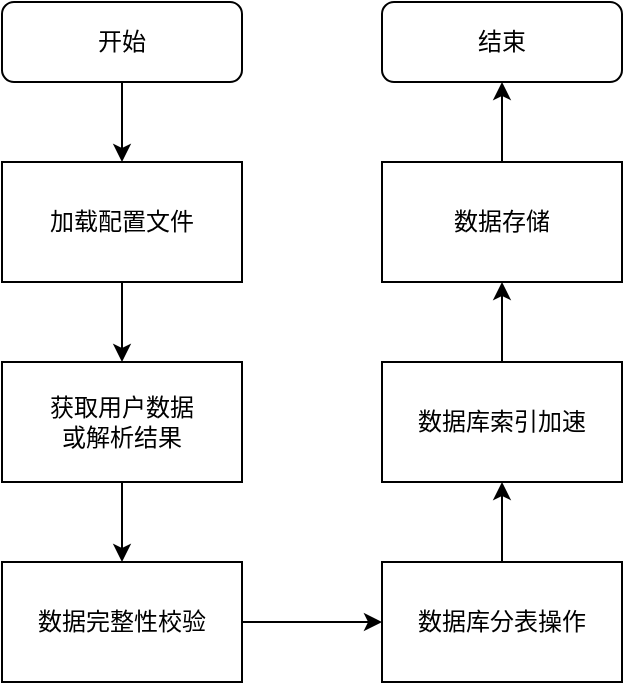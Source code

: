 <mxfile version="15.2.7" type="device"><diagram id="C5RBs43oDa-KdzZeNtuy" name="Page-1"><mxGraphModel dx="1326" dy="966" grid="1" gridSize="10" guides="1" tooltips="1" connect="1" arrows="1" fold="1" page="1" pageScale="1" pageWidth="827" pageHeight="1169" math="0" shadow="0"><root><mxCell id="WIyWlLk6GJQsqaUBKTNV-0"/><mxCell id="WIyWlLk6GJQsqaUBKTNV-1" parent="WIyWlLk6GJQsqaUBKTNV-0"/><mxCell id="sB47qocvLWl0X6cSBXEZ-1" style="edgeStyle=orthogonalEdgeStyle;rounded=0;orthogonalLoop=1;jettySize=auto;html=1;exitX=0.5;exitY=1;exitDx=0;exitDy=0;entryX=0.5;entryY=0;entryDx=0;entryDy=0;" edge="1" parent="WIyWlLk6GJQsqaUBKTNV-1" source="WIyWlLk6GJQsqaUBKTNV-3" target="sB47qocvLWl0X6cSBXEZ-0"><mxGeometry relative="1" as="geometry"/></mxCell><mxCell id="WIyWlLk6GJQsqaUBKTNV-3" value="开始" style="rounded=1;whiteSpace=wrap;html=1;fontSize=12;glass=0;strokeWidth=1;shadow=0;" parent="WIyWlLk6GJQsqaUBKTNV-1" vertex="1"><mxGeometry x="160" y="80" width="120" height="40" as="geometry"/></mxCell><mxCell id="sB47qocvLWl0X6cSBXEZ-3" style="edgeStyle=orthogonalEdgeStyle;rounded=0;orthogonalLoop=1;jettySize=auto;html=1;exitX=0.5;exitY=1;exitDx=0;exitDy=0;" edge="1" parent="WIyWlLk6GJQsqaUBKTNV-1" source="sB47qocvLWl0X6cSBXEZ-0" target="sB47qocvLWl0X6cSBXEZ-2"><mxGeometry relative="1" as="geometry"/></mxCell><mxCell id="sB47qocvLWl0X6cSBXEZ-0" value="加载配置文件" style="rounded=0;whiteSpace=wrap;html=1;" vertex="1" parent="WIyWlLk6GJQsqaUBKTNV-1"><mxGeometry x="160" y="160" width="120" height="60" as="geometry"/></mxCell><mxCell id="sB47qocvLWl0X6cSBXEZ-5" style="edgeStyle=orthogonalEdgeStyle;rounded=0;orthogonalLoop=1;jettySize=auto;html=1;exitX=0.5;exitY=1;exitDx=0;exitDy=0;entryX=0.5;entryY=0;entryDx=0;entryDy=0;" edge="1" parent="WIyWlLk6GJQsqaUBKTNV-1" source="sB47qocvLWl0X6cSBXEZ-2" target="sB47qocvLWl0X6cSBXEZ-4"><mxGeometry relative="1" as="geometry"/></mxCell><mxCell id="sB47qocvLWl0X6cSBXEZ-2" value="获取用户数据&lt;br&gt;或解析结果" style="rounded=0;whiteSpace=wrap;html=1;" vertex="1" parent="WIyWlLk6GJQsqaUBKTNV-1"><mxGeometry x="160" y="260" width="120" height="60" as="geometry"/></mxCell><mxCell id="sB47qocvLWl0X6cSBXEZ-7" style="edgeStyle=orthogonalEdgeStyle;rounded=0;orthogonalLoop=1;jettySize=auto;html=1;exitX=1;exitY=0.5;exitDx=0;exitDy=0;" edge="1" parent="WIyWlLk6GJQsqaUBKTNV-1" source="sB47qocvLWl0X6cSBXEZ-4" target="sB47qocvLWl0X6cSBXEZ-6"><mxGeometry relative="1" as="geometry"/></mxCell><mxCell id="sB47qocvLWl0X6cSBXEZ-4" value="数据完整性校验" style="rounded=0;whiteSpace=wrap;html=1;" vertex="1" parent="WIyWlLk6GJQsqaUBKTNV-1"><mxGeometry x="160" y="360" width="120" height="60" as="geometry"/></mxCell><mxCell id="sB47qocvLWl0X6cSBXEZ-9" style="edgeStyle=orthogonalEdgeStyle;rounded=0;orthogonalLoop=1;jettySize=auto;html=1;exitX=0.5;exitY=0;exitDx=0;exitDy=0;entryX=0.5;entryY=1;entryDx=0;entryDy=0;" edge="1" parent="WIyWlLk6GJQsqaUBKTNV-1" source="sB47qocvLWl0X6cSBXEZ-6" target="sB47qocvLWl0X6cSBXEZ-8"><mxGeometry relative="1" as="geometry"/></mxCell><mxCell id="sB47qocvLWl0X6cSBXEZ-6" value="数据库分表操作" style="rounded=0;whiteSpace=wrap;html=1;" vertex="1" parent="WIyWlLk6GJQsqaUBKTNV-1"><mxGeometry x="350" y="360" width="120" height="60" as="geometry"/></mxCell><mxCell id="sB47qocvLWl0X6cSBXEZ-14" style="edgeStyle=orthogonalEdgeStyle;rounded=0;orthogonalLoop=1;jettySize=auto;html=1;exitX=0.5;exitY=0;exitDx=0;exitDy=0;entryX=0.5;entryY=1;entryDx=0;entryDy=0;" edge="1" parent="WIyWlLk6GJQsqaUBKTNV-1" source="sB47qocvLWl0X6cSBXEZ-8" target="sB47qocvLWl0X6cSBXEZ-10"><mxGeometry relative="1" as="geometry"/></mxCell><mxCell id="sB47qocvLWl0X6cSBXEZ-8" value="数据库索引加速" style="rounded=0;whiteSpace=wrap;html=1;" vertex="1" parent="WIyWlLk6GJQsqaUBKTNV-1"><mxGeometry x="350" y="260" width="120" height="60" as="geometry"/></mxCell><mxCell id="sB47qocvLWl0X6cSBXEZ-16" style="edgeStyle=orthogonalEdgeStyle;rounded=0;orthogonalLoop=1;jettySize=auto;html=1;exitX=0.5;exitY=0;exitDx=0;exitDy=0;entryX=0.5;entryY=1;entryDx=0;entryDy=0;" edge="1" parent="WIyWlLk6GJQsqaUBKTNV-1" source="sB47qocvLWl0X6cSBXEZ-10" target="sB47qocvLWl0X6cSBXEZ-15"><mxGeometry relative="1" as="geometry"/></mxCell><mxCell id="sB47qocvLWl0X6cSBXEZ-10" value="数据存储" style="rounded=0;whiteSpace=wrap;html=1;" vertex="1" parent="WIyWlLk6GJQsqaUBKTNV-1"><mxGeometry x="350" y="160" width="120" height="60" as="geometry"/></mxCell><mxCell id="sB47qocvLWl0X6cSBXEZ-15" value="结束" style="rounded=1;whiteSpace=wrap;html=1;fontSize=12;glass=0;strokeWidth=1;shadow=0;" vertex="1" parent="WIyWlLk6GJQsqaUBKTNV-1"><mxGeometry x="350" y="80" width="120" height="40" as="geometry"/></mxCell></root></mxGraphModel></diagram></mxfile>